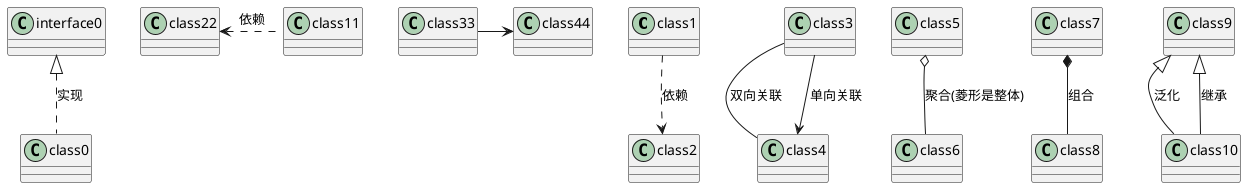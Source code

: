 @startuml
class1 ..> class2: 依赖
class11 .left.> class22: 依赖
class3 -- class4: 双向关联
class3 --> class4: 单向关联
class33 -right-> class44
class5 o-- class6: 聚合(菱形是整体)
class7 *-- class8: 组合
class9 <|-- class10: 泛化
class10 --|> class9: 继承
class0 .up.|> interface0: 实现
@enduml

@startuml
' 双个表示上下布局，左边表示上，右边表示下
' 单个表示左右布局，左右表示左右
class1 .> class2: 依赖
class11 .> class22: 依赖
' 此处可得出结论，左右布局的优先级更高
class3 - class4: 双向关联
class3 --> class4: 单向关联

class33 -> class44
class5 o- class6: 聚合(菱形是整体)
class7 *- class8: 组合

class9 <|- class10: 泛化
class10 --|> class9: 继承

class0 .up.|> interface0: 实现
@enduml
